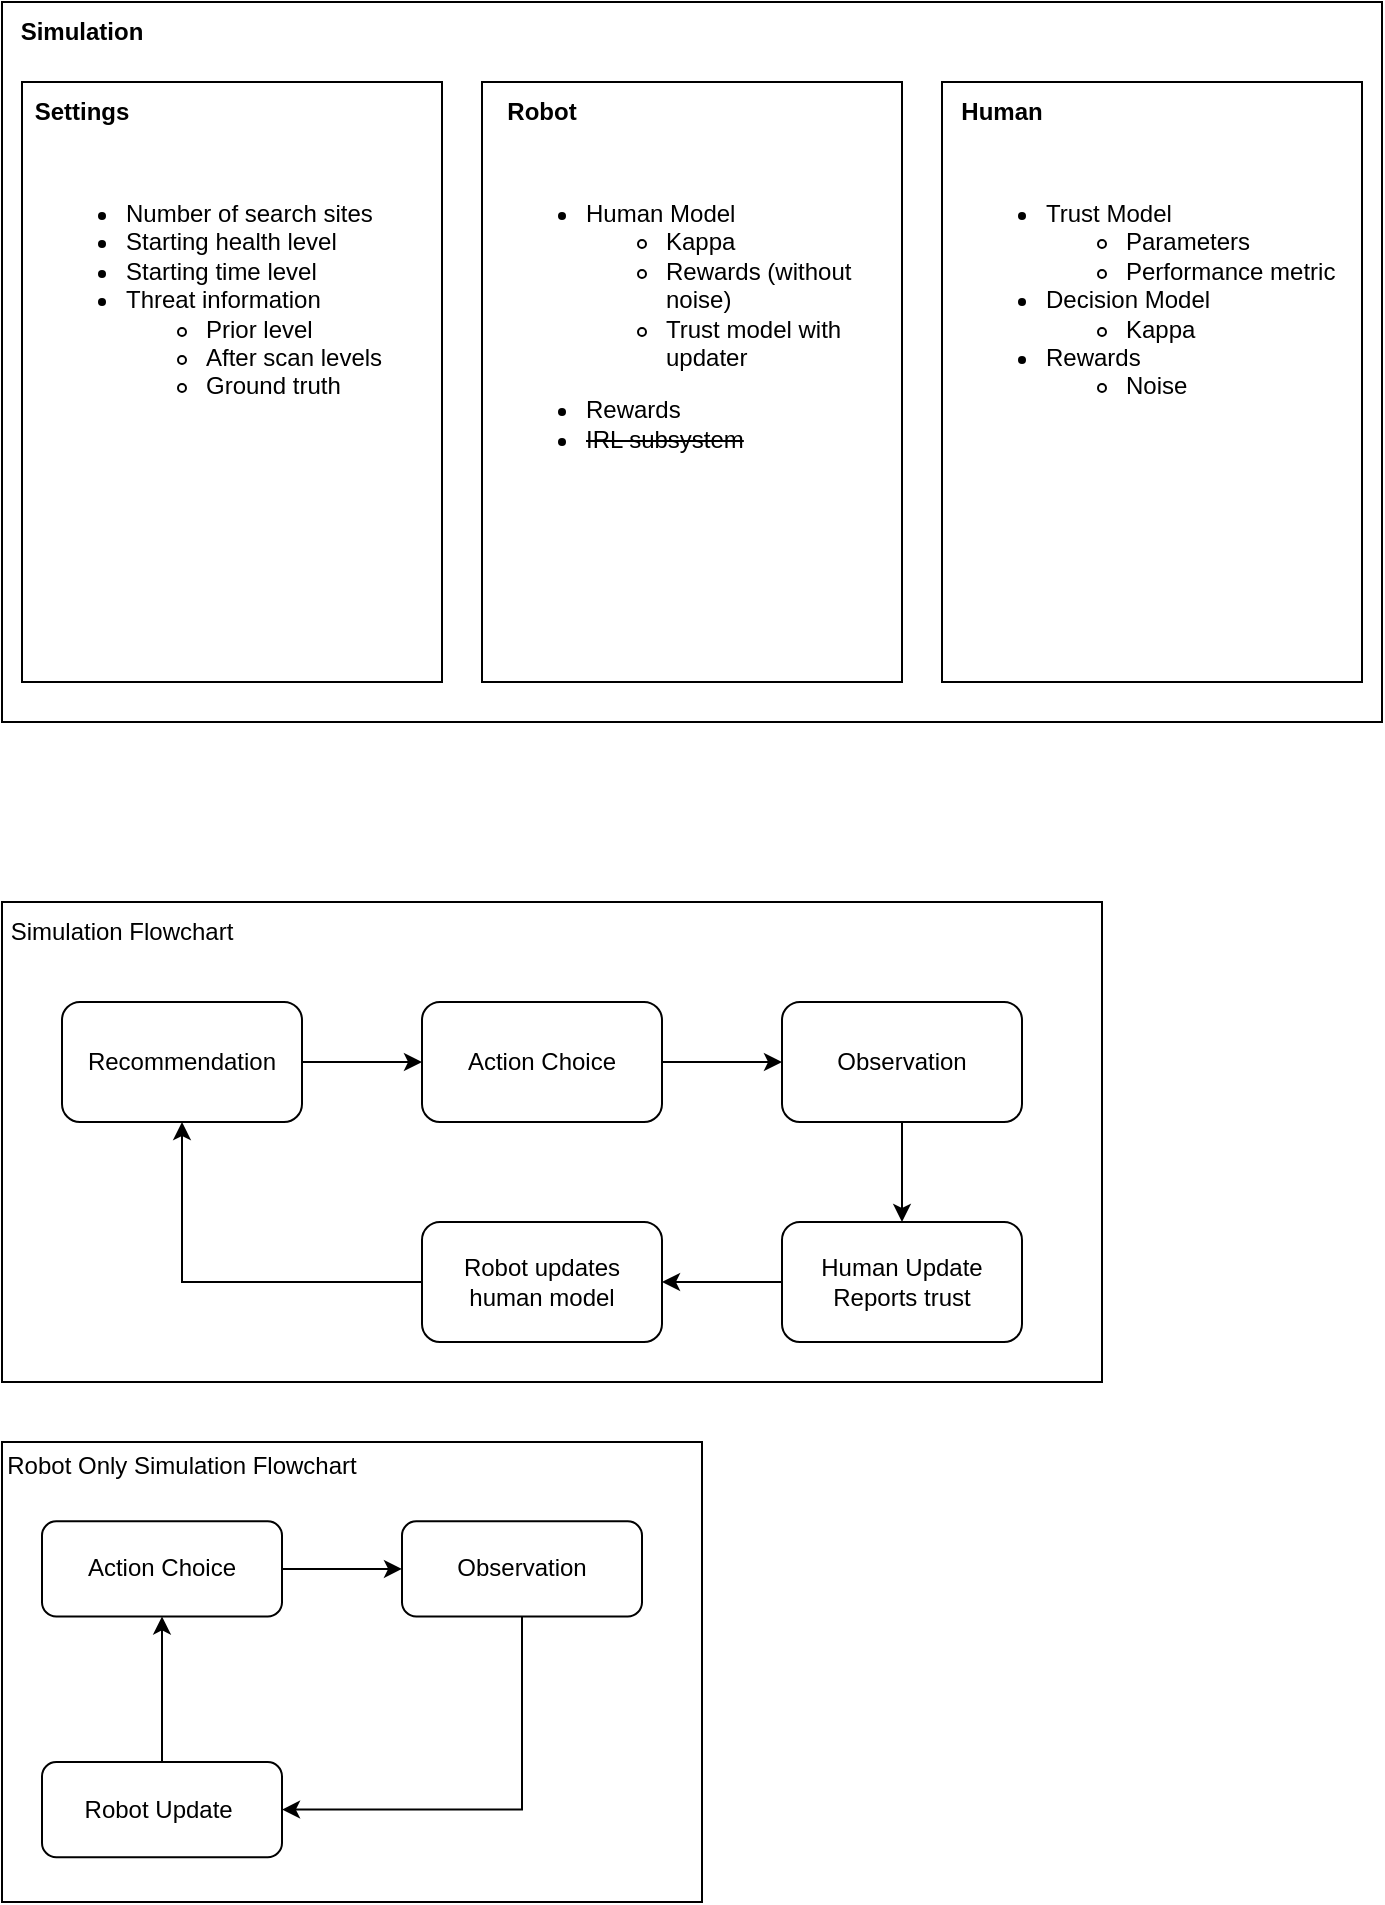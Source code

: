 <mxfile version="24.2.5" type="device">
  <diagram name="Page-1" id="mzVrfK1v6CQEytA5qXyj">
    <mxGraphModel dx="1434" dy="836" grid="1" gridSize="10" guides="1" tooltips="1" connect="1" arrows="1" fold="1" page="1" pageScale="1" pageWidth="850" pageHeight="1100" math="0" shadow="0">
      <root>
        <mxCell id="0" />
        <mxCell id="1" parent="0" />
        <mxCell id="EZOnzVZ0CoFv90-yWAp_-11" value="" style="rounded=0;whiteSpace=wrap;html=1;" parent="1" vertex="1">
          <mxGeometry x="70" y="110" width="690" height="360" as="geometry" />
        </mxCell>
        <mxCell id="EZOnzVZ0CoFv90-yWAp_-12" value="&lt;b&gt;Simulation&lt;/b&gt;" style="text;html=1;align=center;verticalAlign=middle;whiteSpace=wrap;rounded=0;" parent="1" vertex="1">
          <mxGeometry x="70" y="110" width="80" height="30" as="geometry" />
        </mxCell>
        <mxCell id="EZOnzVZ0CoFv90-yWAp_-17" value="" style="group" parent="1" vertex="1" connectable="0">
          <mxGeometry x="80" y="150" width="210" height="300" as="geometry" />
        </mxCell>
        <mxCell id="EZOnzVZ0CoFv90-yWAp_-14" value="" style="rounded=0;whiteSpace=wrap;html=1;" parent="EZOnzVZ0CoFv90-yWAp_-17" vertex="1">
          <mxGeometry width="210" height="300" as="geometry" />
        </mxCell>
        <mxCell id="EZOnzVZ0CoFv90-yWAp_-15" value="&lt;b&gt;Settings&lt;/b&gt;" style="text;html=1;align=center;verticalAlign=middle;whiteSpace=wrap;rounded=0;" parent="EZOnzVZ0CoFv90-yWAp_-17" vertex="1">
          <mxGeometry width="60" height="30" as="geometry" />
        </mxCell>
        <mxCell id="EZOnzVZ0CoFv90-yWAp_-28" value="&lt;ul&gt;&lt;li&gt;Number of search sites&lt;/li&gt;&lt;li&gt;Starting health level&lt;/li&gt;&lt;li&gt;Starting time level&lt;/li&gt;&lt;li&gt;Threat information&lt;/li&gt;&lt;ul&gt;&lt;li&gt;Prior level&lt;/li&gt;&lt;li&gt;After scan levels&lt;/li&gt;&lt;li&gt;Ground truth&lt;/li&gt;&lt;/ul&gt;&lt;/ul&gt;" style="text;html=1;align=left;verticalAlign=top;whiteSpace=wrap;rounded=0;horizontal=1;strokeColor=none;" parent="EZOnzVZ0CoFv90-yWAp_-17" vertex="1">
          <mxGeometry x="10" y="40" width="190" height="250" as="geometry" />
        </mxCell>
        <mxCell id="EZOnzVZ0CoFv90-yWAp_-19" value="" style="group" parent="1" vertex="1" connectable="0">
          <mxGeometry x="310" y="150" width="210" height="300" as="geometry" />
        </mxCell>
        <mxCell id="EZOnzVZ0CoFv90-yWAp_-20" value="" style="rounded=0;whiteSpace=wrap;html=1;" parent="EZOnzVZ0CoFv90-yWAp_-19" vertex="1">
          <mxGeometry width="210" height="300" as="geometry" />
        </mxCell>
        <mxCell id="EZOnzVZ0CoFv90-yWAp_-21" value="&lt;b&gt;Robot&lt;/b&gt;" style="text;html=1;align=center;verticalAlign=middle;whiteSpace=wrap;rounded=0;" parent="EZOnzVZ0CoFv90-yWAp_-19" vertex="1">
          <mxGeometry width="60" height="30" as="geometry" />
        </mxCell>
        <mxCell id="EZOnzVZ0CoFv90-yWAp_-26" value="&lt;ul&gt;&lt;li&gt;Human Model&lt;/li&gt;&lt;ul&gt;&lt;li&gt;Kappa&lt;/li&gt;&lt;li&gt;Rewards (without noise)&lt;/li&gt;&lt;li&gt;Trust model with updater&lt;/li&gt;&lt;/ul&gt;&lt;/ul&gt;&lt;ul&gt;&lt;li&gt;Rewards&lt;/li&gt;&lt;li&gt;&lt;strike&gt;IRL subsystem&lt;/strike&gt;&lt;/li&gt;&lt;/ul&gt;" style="text;html=1;align=left;verticalAlign=top;whiteSpace=wrap;rounded=0;horizontal=1;strokeColor=none;" parent="EZOnzVZ0CoFv90-yWAp_-19" vertex="1">
          <mxGeometry x="10" y="40" width="190" height="250" as="geometry" />
        </mxCell>
        <mxCell id="EZOnzVZ0CoFv90-yWAp_-22" value="" style="group" parent="1" vertex="1" connectable="0">
          <mxGeometry x="540" y="150" width="210" height="300" as="geometry" />
        </mxCell>
        <mxCell id="EZOnzVZ0CoFv90-yWAp_-23" value="" style="rounded=0;whiteSpace=wrap;html=1;" parent="EZOnzVZ0CoFv90-yWAp_-22" vertex="1">
          <mxGeometry width="210" height="300" as="geometry" />
        </mxCell>
        <mxCell id="EZOnzVZ0CoFv90-yWAp_-24" value="&lt;b&gt;Human&lt;/b&gt;" style="text;html=1;align=center;verticalAlign=middle;whiteSpace=wrap;rounded=0;" parent="EZOnzVZ0CoFv90-yWAp_-22" vertex="1">
          <mxGeometry width="60" height="30" as="geometry" />
        </mxCell>
        <mxCell id="EZOnzVZ0CoFv90-yWAp_-27" value="&lt;ul&gt;&lt;li&gt;Trust Model&lt;/li&gt;&lt;ul&gt;&lt;li&gt;Parameters&lt;/li&gt;&lt;li&gt;Performance metric&lt;/li&gt;&lt;/ul&gt;&lt;li&gt;Decision Model&lt;/li&gt;&lt;ul&gt;&lt;li&gt;Kappa&lt;/li&gt;&lt;/ul&gt;&lt;li&gt;Rewards&lt;/li&gt;&lt;ul&gt;&lt;li&gt;Noise&lt;/li&gt;&lt;/ul&gt;&lt;/ul&gt;" style="text;html=1;align=left;verticalAlign=top;whiteSpace=wrap;rounded=0;horizontal=1;fillColor=none;strokeColor=none;" parent="EZOnzVZ0CoFv90-yWAp_-22" vertex="1">
          <mxGeometry x="10" y="40" width="190" height="250" as="geometry" />
        </mxCell>
        <mxCell id="NE3mnE0gjIlXCUATjH25-31" value="" style="group" vertex="1" connectable="0" parent="1">
          <mxGeometry x="70" y="560" width="550" height="240" as="geometry" />
        </mxCell>
        <mxCell id="NE3mnE0gjIlXCUATjH25-12" value="&lt;p style=&quot;line-height: 120%;&quot;&gt;&lt;br&gt;&lt;/p&gt;" style="rounded=0;whiteSpace=wrap;html=1;align=left;" vertex="1" parent="NE3mnE0gjIlXCUATjH25-31">
          <mxGeometry width="550" height="240" as="geometry" />
        </mxCell>
        <mxCell id="NE3mnE0gjIlXCUATjH25-3" value="" style="edgeStyle=orthogonalEdgeStyle;rounded=0;orthogonalLoop=1;jettySize=auto;html=1;" edge="1" parent="NE3mnE0gjIlXCUATjH25-31" source="NE3mnE0gjIlXCUATjH25-1" target="NE3mnE0gjIlXCUATjH25-2">
          <mxGeometry relative="1" as="geometry" />
        </mxCell>
        <mxCell id="NE3mnE0gjIlXCUATjH25-1" value="Recommendation" style="rounded=1;whiteSpace=wrap;html=1;" vertex="1" parent="NE3mnE0gjIlXCUATjH25-31">
          <mxGeometry x="30" y="50" width="120" height="60" as="geometry" />
        </mxCell>
        <mxCell id="NE3mnE0gjIlXCUATjH25-5" value="" style="edgeStyle=orthogonalEdgeStyle;rounded=0;orthogonalLoop=1;jettySize=auto;html=1;" edge="1" parent="NE3mnE0gjIlXCUATjH25-31" source="NE3mnE0gjIlXCUATjH25-2" target="NE3mnE0gjIlXCUATjH25-4">
          <mxGeometry relative="1" as="geometry" />
        </mxCell>
        <mxCell id="NE3mnE0gjIlXCUATjH25-2" value="Action Choice" style="rounded=1;whiteSpace=wrap;html=1;" vertex="1" parent="NE3mnE0gjIlXCUATjH25-31">
          <mxGeometry x="210" y="50" width="120" height="60" as="geometry" />
        </mxCell>
        <mxCell id="NE3mnE0gjIlXCUATjH25-8" value="" style="edgeStyle=orthogonalEdgeStyle;rounded=0;orthogonalLoop=1;jettySize=auto;html=1;" edge="1" parent="NE3mnE0gjIlXCUATjH25-31" source="NE3mnE0gjIlXCUATjH25-4" target="NE3mnE0gjIlXCUATjH25-6">
          <mxGeometry relative="1" as="geometry" />
        </mxCell>
        <mxCell id="NE3mnE0gjIlXCUATjH25-4" value="Observation" style="rounded=1;whiteSpace=wrap;html=1;" vertex="1" parent="NE3mnE0gjIlXCUATjH25-31">
          <mxGeometry x="390" y="50" width="120" height="60" as="geometry" />
        </mxCell>
        <mxCell id="NE3mnE0gjIlXCUATjH25-10" value="" style="edgeStyle=orthogonalEdgeStyle;rounded=0;orthogonalLoop=1;jettySize=auto;html=1;" edge="1" parent="NE3mnE0gjIlXCUATjH25-31" source="NE3mnE0gjIlXCUATjH25-6" target="NE3mnE0gjIlXCUATjH25-9">
          <mxGeometry relative="1" as="geometry" />
        </mxCell>
        <mxCell id="NE3mnE0gjIlXCUATjH25-6" value="Human Update&lt;div&gt;Reports trust&lt;/div&gt;" style="rounded=1;whiteSpace=wrap;html=1;" vertex="1" parent="NE3mnE0gjIlXCUATjH25-31">
          <mxGeometry x="390" y="160" width="120" height="60" as="geometry" />
        </mxCell>
        <mxCell id="NE3mnE0gjIlXCUATjH25-11" style="edgeStyle=orthogonalEdgeStyle;rounded=0;orthogonalLoop=1;jettySize=auto;html=1;entryX=0.5;entryY=1;entryDx=0;entryDy=0;" edge="1" parent="NE3mnE0gjIlXCUATjH25-31" source="NE3mnE0gjIlXCUATjH25-9" target="NE3mnE0gjIlXCUATjH25-1">
          <mxGeometry relative="1" as="geometry" />
        </mxCell>
        <mxCell id="NE3mnE0gjIlXCUATjH25-9" value="Robot updates human model" style="rounded=1;whiteSpace=wrap;html=1;" vertex="1" parent="NE3mnE0gjIlXCUATjH25-31">
          <mxGeometry x="210" y="160" width="120" height="60" as="geometry" />
        </mxCell>
        <mxCell id="NE3mnE0gjIlXCUATjH25-13" value="&lt;span style=&quot;text-align: left;&quot;&gt;Simulation Flowchart&lt;/span&gt;" style="text;html=1;align=center;verticalAlign=middle;whiteSpace=wrap;rounded=0;" vertex="1" parent="NE3mnE0gjIlXCUATjH25-31">
          <mxGeometry width="120" height="30" as="geometry" />
        </mxCell>
        <mxCell id="NE3mnE0gjIlXCUATjH25-34" value="" style="group" vertex="1" connectable="0" parent="1">
          <mxGeometry x="70" y="830" width="350" height="230" as="geometry" />
        </mxCell>
        <mxCell id="NE3mnE0gjIlXCUATjH25-16" value="&lt;p style=&quot;line-height: 120%;&quot;&gt;&lt;br&gt;&lt;/p&gt;" style="rounded=0;whiteSpace=wrap;html=1;align=left;" vertex="1" parent="NE3mnE0gjIlXCUATjH25-34">
          <mxGeometry width="350" height="230" as="geometry" />
        </mxCell>
        <mxCell id="NE3mnE0gjIlXCUATjH25-19" value="" style="edgeStyle=orthogonalEdgeStyle;rounded=0;orthogonalLoop=1;jettySize=auto;html=1;" edge="1" parent="NE3mnE0gjIlXCUATjH25-34" source="NE3mnE0gjIlXCUATjH25-20" target="NE3mnE0gjIlXCUATjH25-22">
          <mxGeometry relative="1" as="geometry" />
        </mxCell>
        <mxCell id="NE3mnE0gjIlXCUATjH25-20" value="Action Choice" style="rounded=1;whiteSpace=wrap;html=1;" vertex="1" parent="NE3mnE0gjIlXCUATjH25-34">
          <mxGeometry x="20" y="39.655" width="120" height="47.586" as="geometry" />
        </mxCell>
        <mxCell id="NE3mnE0gjIlXCUATjH25-33" style="edgeStyle=orthogonalEdgeStyle;rounded=0;orthogonalLoop=1;jettySize=auto;html=1;entryX=1;entryY=0.5;entryDx=0;entryDy=0;" edge="1" parent="NE3mnE0gjIlXCUATjH25-34" source="NE3mnE0gjIlXCUATjH25-22" target="NE3mnE0gjIlXCUATjH25-26">
          <mxGeometry relative="1" as="geometry">
            <Array as="points">
              <mxPoint x="260" y="184" />
            </Array>
          </mxGeometry>
        </mxCell>
        <mxCell id="NE3mnE0gjIlXCUATjH25-22" value="Observation" style="rounded=1;whiteSpace=wrap;html=1;" vertex="1" parent="NE3mnE0gjIlXCUATjH25-34">
          <mxGeometry x="200" y="39.655" width="120" height="47.586" as="geometry" />
        </mxCell>
        <mxCell id="NE3mnE0gjIlXCUATjH25-32" value="" style="edgeStyle=orthogonalEdgeStyle;rounded=0;orthogonalLoop=1;jettySize=auto;html=1;" edge="1" parent="NE3mnE0gjIlXCUATjH25-34" source="NE3mnE0gjIlXCUATjH25-26" target="NE3mnE0gjIlXCUATjH25-20">
          <mxGeometry relative="1" as="geometry" />
        </mxCell>
        <mxCell id="NE3mnE0gjIlXCUATjH25-26" value="Robot Update&amp;nbsp;" style="rounded=1;whiteSpace=wrap;html=1;" vertex="1" parent="NE3mnE0gjIlXCUATjH25-34">
          <mxGeometry x="20" y="160.004" width="120" height="47.586" as="geometry" />
        </mxCell>
        <mxCell id="NE3mnE0gjIlXCUATjH25-27" value="&lt;span style=&quot;text-align: left;&quot;&gt;Robot Only Simulation Flowchart&lt;/span&gt;" style="text;html=1;align=center;verticalAlign=middle;whiteSpace=wrap;rounded=0;" vertex="1" parent="NE3mnE0gjIlXCUATjH25-34">
          <mxGeometry width="180" height="23.793" as="geometry" />
        </mxCell>
      </root>
    </mxGraphModel>
  </diagram>
</mxfile>
